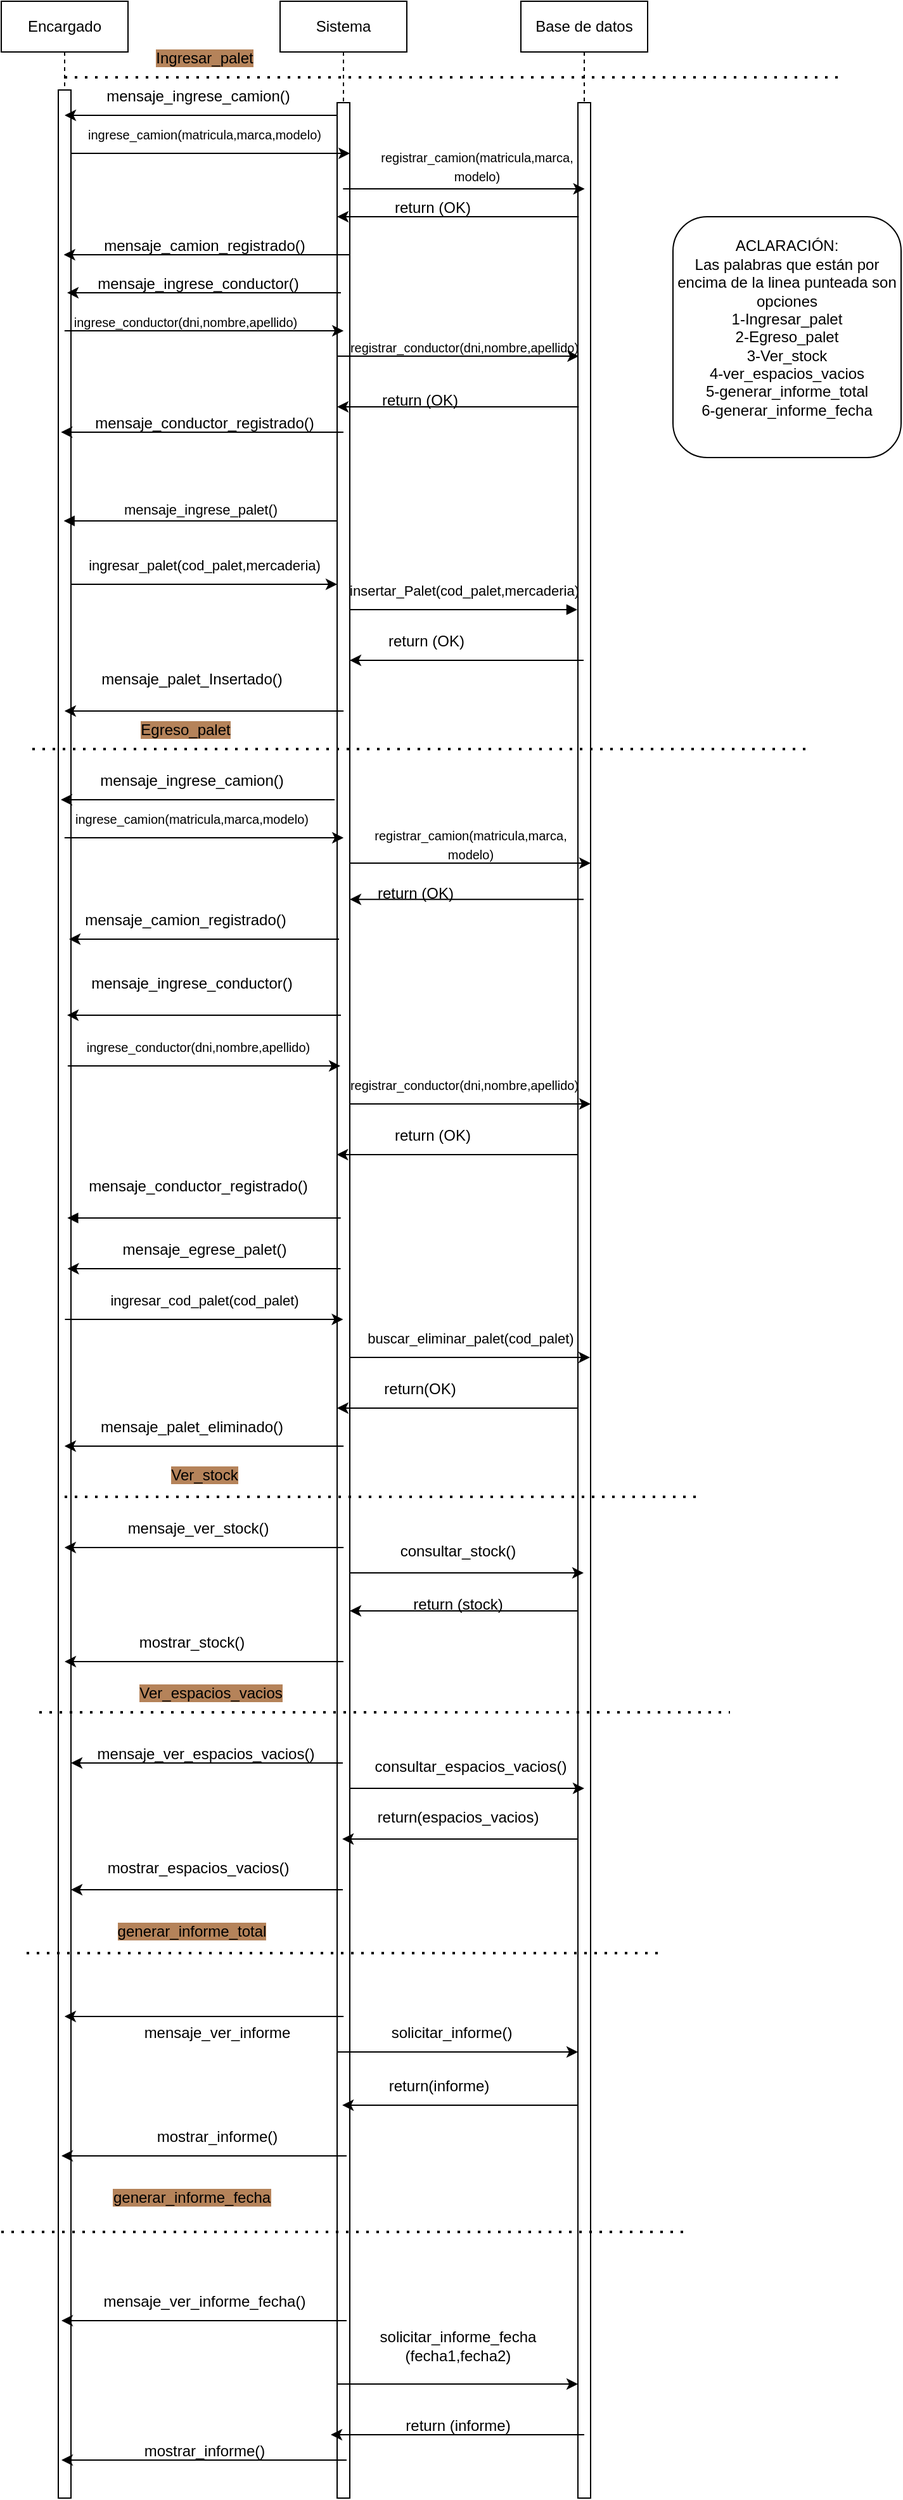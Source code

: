 <mxfile version="21.6.9">
  <diagram name="Page-1" id="2YBvvXClWsGukQMizWep">
    <mxGraphModel dx="1160" dy="581" grid="1" gridSize="10" guides="1" tooltips="1" connect="1" arrows="1" fold="1" page="1" pageScale="1" pageWidth="850" pageHeight="1100" math="0" shadow="0">
      <root>
        <mxCell id="0" />
        <mxCell id="1" parent="0" />
        <mxCell id="aM9ryv3xv72pqoxQDRHE-1" value="Encargado" style="shape=umlLifeline;perimeter=lifelinePerimeter;whiteSpace=wrap;html=1;container=0;dropTarget=0;collapsible=0;recursiveResize=0;outlineConnect=0;portConstraint=eastwest;newEdgeStyle={&quot;edgeStyle&quot;:&quot;elbowEdgeStyle&quot;,&quot;elbow&quot;:&quot;vertical&quot;,&quot;curved&quot;:0,&quot;rounded&quot;:0};" parent="1" vertex="1">
          <mxGeometry x="40" y="40" width="100" height="1970" as="geometry" />
        </mxCell>
        <mxCell id="aM9ryv3xv72pqoxQDRHE-2" value="" style="html=1;points=[];perimeter=orthogonalPerimeter;outlineConnect=0;targetShapes=umlLifeline;portConstraint=eastwest;newEdgeStyle={&quot;edgeStyle&quot;:&quot;elbowEdgeStyle&quot;,&quot;elbow&quot;:&quot;vertical&quot;,&quot;curved&quot;:0,&quot;rounded&quot;:0};" parent="aM9ryv3xv72pqoxQDRHE-1" vertex="1">
          <mxGeometry x="45" y="70" width="10" height="1900" as="geometry" />
        </mxCell>
        <mxCell id="aM9ryv3xv72pqoxQDRHE-5" value="Sistema" style="shape=umlLifeline;perimeter=lifelinePerimeter;whiteSpace=wrap;html=1;container=0;dropTarget=0;collapsible=0;recursiveResize=0;outlineConnect=0;portConstraint=eastwest;newEdgeStyle={&quot;edgeStyle&quot;:&quot;elbowEdgeStyle&quot;,&quot;elbow&quot;:&quot;vertical&quot;,&quot;curved&quot;:0,&quot;rounded&quot;:0};" parent="1" vertex="1">
          <mxGeometry x="260" y="40" width="100" height="1970" as="geometry" />
        </mxCell>
        <mxCell id="aM9ryv3xv72pqoxQDRHE-6" value="" style="html=1;points=[];perimeter=orthogonalPerimeter;outlineConnect=0;targetShapes=umlLifeline;portConstraint=eastwest;newEdgeStyle={&quot;edgeStyle&quot;:&quot;elbowEdgeStyle&quot;,&quot;elbow&quot;:&quot;vertical&quot;,&quot;curved&quot;:0,&quot;rounded&quot;:0};" parent="aM9ryv3xv72pqoxQDRHE-5" vertex="1">
          <mxGeometry x="45" y="80" width="10" height="1890" as="geometry" />
        </mxCell>
        <mxCell id="l2C6KeZUs7mEdCsm131Q-3" value="Base de datos" style="shape=umlLifeline;perimeter=lifelinePerimeter;whiteSpace=wrap;html=1;container=0;dropTarget=0;collapsible=0;recursiveResize=0;outlineConnect=0;portConstraint=eastwest;newEdgeStyle={&quot;edgeStyle&quot;:&quot;elbowEdgeStyle&quot;,&quot;elbow&quot;:&quot;vertical&quot;,&quot;curved&quot;:0,&quot;rounded&quot;:0};" vertex="1" parent="1">
          <mxGeometry x="450" y="40" width="100" height="1970" as="geometry" />
        </mxCell>
        <mxCell id="l2C6KeZUs7mEdCsm131Q-4" value="" style="html=1;points=[];perimeter=orthogonalPerimeter;outlineConnect=0;targetShapes=umlLifeline;portConstraint=eastwest;newEdgeStyle={&quot;edgeStyle&quot;:&quot;elbowEdgeStyle&quot;,&quot;elbow&quot;:&quot;vertical&quot;,&quot;curved&quot;:0,&quot;rounded&quot;:0};" vertex="1" parent="l2C6KeZUs7mEdCsm131Q-3">
          <mxGeometry x="45" y="80" width="10" height="1890" as="geometry" />
        </mxCell>
        <mxCell id="l2C6KeZUs7mEdCsm131Q-5" value="mensaje_ingrese_palet()" style="html=1;verticalAlign=bottom;endArrow=block;edgeStyle=elbowEdgeStyle;elbow=vertical;curved=0;rounded=0;" edge="1" parent="1">
          <mxGeometry relative="1" as="geometry">
            <mxPoint x="305" y="450" as="sourcePoint" />
            <Array as="points">
              <mxPoint x="190" y="450" />
            </Array>
            <mxPoint x="89.324" y="450" as="targetPoint" />
          </mxGeometry>
        </mxCell>
        <mxCell id="l2C6KeZUs7mEdCsm131Q-6" value="" style="html=1;verticalAlign=bottom;endArrow=block;edgeStyle=elbowEdgeStyle;elbow=vertical;curved=0;rounded=0;" edge="1" parent="1">
          <mxGeometry relative="1" as="geometry">
            <mxPoint x="315" y="520" as="sourcePoint" />
            <Array as="points">
              <mxPoint x="315" y="520" />
              <mxPoint x="435" y="470" />
              <mxPoint x="305" y="470" />
            </Array>
            <mxPoint x="494.5" y="520" as="targetPoint" />
          </mxGeometry>
        </mxCell>
        <mxCell id="l2C6KeZUs7mEdCsm131Q-7" value="&lt;font style=&quot;font-size: 11px;&quot;&gt;insertar_Palet(cod_palet,mercaderia)&lt;/font&gt;" style="text;html=1;align=center;verticalAlign=middle;resizable=0;points=[];autosize=1;strokeColor=none;fillColor=none;" vertex="1" parent="1">
          <mxGeometry x="305" y="490" width="200" height="30" as="geometry" />
        </mxCell>
        <mxCell id="l2C6KeZUs7mEdCsm131Q-8" value="" style="endArrow=classic;html=1;rounded=0;" edge="1" parent="1">
          <mxGeometry width="50" height="50" relative="1" as="geometry">
            <mxPoint x="95" y="500" as="sourcePoint" />
            <mxPoint x="305" y="500" as="targetPoint" />
          </mxGeometry>
        </mxCell>
        <mxCell id="l2C6KeZUs7mEdCsm131Q-9" value="&lt;font style=&quot;font-size: 11px;&quot;&gt;ingresar_palet(cod_palet,mercaderia)&lt;/font&gt;" style="text;html=1;align=center;verticalAlign=middle;resizable=0;points=[];autosize=1;strokeColor=none;fillColor=none;" vertex="1" parent="1">
          <mxGeometry x="95" y="470" width="210" height="30" as="geometry" />
        </mxCell>
        <mxCell id="l2C6KeZUs7mEdCsm131Q-14" value="" style="endArrow=classic;html=1;rounded=0;" edge="1" parent="1">
          <mxGeometry width="50" height="50" relative="1" as="geometry">
            <mxPoint x="310.09" y="600" as="sourcePoint" />
            <mxPoint x="89.914" y="600" as="targetPoint" />
            <Array as="points">
              <mxPoint x="190.59" y="600" />
            </Array>
          </mxGeometry>
        </mxCell>
        <mxCell id="l2C6KeZUs7mEdCsm131Q-16" value="mensaje_palet_Insertado()" style="text;html=1;align=center;verticalAlign=middle;resizable=0;points=[];autosize=1;strokeColor=none;fillColor=none;" vertex="1" parent="1">
          <mxGeometry x="105" y="560" width="170" height="30" as="geometry" />
        </mxCell>
        <mxCell id="l2C6KeZUs7mEdCsm131Q-17" value="" style="endArrow=classic;html=1;rounded=0;" edge="1" parent="1">
          <mxGeometry width="50" height="50" relative="1" as="geometry">
            <mxPoint x="499.5" y="560" as="sourcePoint" />
            <mxPoint x="315" y="560" as="targetPoint" />
            <Array as="points">
              <mxPoint x="380" y="560" />
              <mxPoint x="360" y="560" />
            </Array>
          </mxGeometry>
        </mxCell>
        <mxCell id="l2C6KeZUs7mEdCsm131Q-19" value="return (OK)" style="text;html=1;align=center;verticalAlign=middle;resizable=0;points=[];autosize=1;strokeColor=none;fillColor=none;" vertex="1" parent="1">
          <mxGeometry x="335" y="530" width="80" height="30" as="geometry" />
        </mxCell>
        <mxCell id="l2C6KeZUs7mEdCsm131Q-20" value="" style="endArrow=classic;html=1;rounded=0;" edge="1" parent="1">
          <mxGeometry width="50" height="50" relative="1" as="geometry">
            <mxPoint x="307.75" y="1040" as="sourcePoint" />
            <mxPoint x="92.251" y="1040" as="targetPoint" />
            <Array as="points">
              <mxPoint x="183.18" y="1040" />
            </Array>
          </mxGeometry>
        </mxCell>
        <mxCell id="l2C6KeZUs7mEdCsm131Q-21" value="mensaje_egrese_palet()" style="text;html=1;align=center;verticalAlign=middle;resizable=0;points=[];autosize=1;strokeColor=none;fillColor=none;" vertex="1" parent="1">
          <mxGeometry x="125" y="1010" width="150" height="30" as="geometry" />
        </mxCell>
        <mxCell id="l2C6KeZUs7mEdCsm131Q-22" value="" style="endArrow=classic;html=1;rounded=0;" edge="1" parent="1">
          <mxGeometry width="50" height="50" relative="1" as="geometry">
            <mxPoint x="90.25" y="1080" as="sourcePoint" />
            <mxPoint x="309.75" y="1080" as="targetPoint" />
          </mxGeometry>
        </mxCell>
        <mxCell id="l2C6KeZUs7mEdCsm131Q-23" value="&lt;font style=&quot;font-size: 11px;&quot;&gt;ingresar_cod_palet(cod_palet)&lt;/font&gt;" style="text;html=1;align=center;verticalAlign=middle;resizable=0;points=[];autosize=1;strokeColor=none;fillColor=none;" vertex="1" parent="1">
          <mxGeometry x="115" y="1050" width="170" height="30" as="geometry" />
        </mxCell>
        <mxCell id="l2C6KeZUs7mEdCsm131Q-26" value="" style="endArrow=classic;html=1;rounded=0;" edge="1" parent="1">
          <mxGeometry width="50" height="50" relative="1" as="geometry">
            <mxPoint x="315" y="1110" as="sourcePoint" />
            <mxPoint x="504.5" y="1110" as="targetPoint" />
          </mxGeometry>
        </mxCell>
        <mxCell id="l2C6KeZUs7mEdCsm131Q-28" value="&lt;font style=&quot;font-size: 11px;&quot;&gt;buscar_eliminar_palet(cod_palet)&lt;/font&gt;" style="text;html=1;align=center;verticalAlign=middle;resizable=0;points=[];autosize=1;strokeColor=none;fillColor=none;" vertex="1" parent="1">
          <mxGeometry x="315" y="1080" width="190" height="30" as="geometry" />
        </mxCell>
        <mxCell id="l2C6KeZUs7mEdCsm131Q-29" value="" style="endArrow=classic;html=1;rounded=0;" edge="1" parent="1">
          <mxGeometry width="50" height="50" relative="1" as="geometry">
            <mxPoint x="495.09" y="1150" as="sourcePoint" />
            <mxPoint x="304.914" y="1150" as="targetPoint" />
            <Array as="points">
              <mxPoint x="335.59" y="1150" />
            </Array>
          </mxGeometry>
        </mxCell>
        <mxCell id="l2C6KeZUs7mEdCsm131Q-30" value="return(OK)" style="text;html=1;align=center;verticalAlign=middle;resizable=0;points=[];autosize=1;strokeColor=none;fillColor=none;" vertex="1" parent="1">
          <mxGeometry x="330" y="1120" width="80" height="30" as="geometry" />
        </mxCell>
        <mxCell id="l2C6KeZUs7mEdCsm131Q-31" value="" style="endArrow=classic;html=1;rounded=0;" edge="1" parent="1">
          <mxGeometry width="50" height="50" relative="1" as="geometry">
            <mxPoint x="310.09" y="1180" as="sourcePoint" />
            <mxPoint x="89.914" y="1180" as="targetPoint" />
          </mxGeometry>
        </mxCell>
        <mxCell id="l2C6KeZUs7mEdCsm131Q-32" value="mensaje_palet_eliminado()" style="text;html=1;align=center;verticalAlign=middle;resizable=0;points=[];autosize=1;strokeColor=none;fillColor=none;" vertex="1" parent="1">
          <mxGeometry x="105" y="1150" width="170" height="30" as="geometry" />
        </mxCell>
        <mxCell id="l2C6KeZUs7mEdCsm131Q-35" value="" style="endArrow=classic;html=1;rounded=0;" edge="1" parent="1">
          <mxGeometry width="50" height="50" relative="1" as="geometry">
            <mxPoint x="94.914" y="160" as="sourcePoint" />
            <mxPoint x="315.09" y="160" as="targetPoint" />
          </mxGeometry>
        </mxCell>
        <mxCell id="l2C6KeZUs7mEdCsm131Q-36" value="&lt;font style=&quot;font-size: 10px;&quot;&gt;ingrese_camion(matricula,marca,modelo)&lt;/font&gt;" style="text;html=1;align=center;verticalAlign=middle;resizable=0;points=[];autosize=1;strokeColor=none;fillColor=none;" vertex="1" parent="1">
          <mxGeometry x="95" y="130" width="210" height="30" as="geometry" />
        </mxCell>
        <mxCell id="l2C6KeZUs7mEdCsm131Q-38" value="" style="endArrow=classic;html=1;rounded=0;" edge="1" parent="1" target="aM9ryv3xv72pqoxQDRHE-1">
          <mxGeometry width="50" height="50" relative="1" as="geometry">
            <mxPoint x="305" y="130" as="sourcePoint" />
            <mxPoint x="225.5" y="130" as="targetPoint" />
          </mxGeometry>
        </mxCell>
        <mxCell id="l2C6KeZUs7mEdCsm131Q-39" value="mensaje_ingrese_camion()" style="text;html=1;align=center;verticalAlign=middle;resizable=0;points=[];autosize=1;strokeColor=none;fillColor=none;" vertex="1" parent="1">
          <mxGeometry x="110" y="100" width="170" height="30" as="geometry" />
        </mxCell>
        <mxCell id="l2C6KeZUs7mEdCsm131Q-43" value="" style="endArrow=classic;html=1;rounded=0;" edge="1" parent="1">
          <mxGeometry width="50" height="50" relative="1" as="geometry">
            <mxPoint x="309.664" y="188" as="sourcePoint" />
            <mxPoint x="500.34" y="188" as="targetPoint" />
          </mxGeometry>
        </mxCell>
        <mxCell id="l2C6KeZUs7mEdCsm131Q-44" value="&lt;div&gt;&lt;font style=&quot;font-size: 10px;&quot;&gt;registrar_camion(matricula,marca,&lt;/font&gt;&lt;/div&gt;&lt;div&gt;&lt;font style=&quot;font-size: 10px;&quot;&gt;modelo)&lt;/font&gt;&lt;/div&gt;" style="text;html=1;align=center;verticalAlign=middle;resizable=0;points=[];autosize=1;strokeColor=none;fillColor=none;" vertex="1" parent="1">
          <mxGeometry x="330" y="150" width="170" height="40" as="geometry" />
        </mxCell>
        <mxCell id="l2C6KeZUs7mEdCsm131Q-45" value="" style="endArrow=classic;html=1;rounded=0;" edge="1" parent="1">
          <mxGeometry width="50" height="50" relative="1" as="geometry">
            <mxPoint x="495.68" y="210" as="sourcePoint" />
            <mxPoint x="305.004" y="210" as="targetPoint" />
            <Array as="points">
              <mxPoint x="395.68" y="210" />
            </Array>
          </mxGeometry>
        </mxCell>
        <mxCell id="l2C6KeZUs7mEdCsm131Q-46" value="return (OK)" style="text;html=1;align=center;verticalAlign=middle;resizable=0;points=[];autosize=1;strokeColor=none;fillColor=none;" vertex="1" parent="1">
          <mxGeometry x="340" y="188" width="80" height="30" as="geometry" />
        </mxCell>
        <mxCell id="l2C6KeZUs7mEdCsm131Q-47" value="" style="endArrow=classic;html=1;rounded=0;" edge="1" parent="1">
          <mxGeometry width="50" height="50" relative="1" as="geometry">
            <mxPoint x="315" y="240" as="sourcePoint" />
            <mxPoint x="89.324" y="240" as="targetPoint" />
            <Array as="points">
              <mxPoint x="180" y="240" />
            </Array>
          </mxGeometry>
        </mxCell>
        <mxCell id="l2C6KeZUs7mEdCsm131Q-48" value="mensaje_camion_registrado()" style="text;html=1;align=center;verticalAlign=middle;resizable=0;points=[];autosize=1;strokeColor=none;fillColor=none;" vertex="1" parent="1">
          <mxGeometry x="110" y="218" width="180" height="30" as="geometry" />
        </mxCell>
        <mxCell id="l2C6KeZUs7mEdCsm131Q-51" value="" style="endArrow=classic;html=1;rounded=0;" edge="1" parent="1">
          <mxGeometry width="50" height="50" relative="1" as="geometry">
            <mxPoint x="308" y="270" as="sourcePoint" />
            <mxPoint x="92" y="270" as="targetPoint" />
          </mxGeometry>
        </mxCell>
        <mxCell id="l2C6KeZUs7mEdCsm131Q-52" value="mensaje_ingrese_conductor()" style="text;html=1;align=center;verticalAlign=middle;resizable=0;points=[];autosize=1;strokeColor=none;fillColor=none;" vertex="1" parent="1">
          <mxGeometry x="105" y="248" width="180" height="30" as="geometry" />
        </mxCell>
        <mxCell id="l2C6KeZUs7mEdCsm131Q-54" value="" style="endArrow=classic;html=1;rounded=0;" edge="1" parent="1">
          <mxGeometry width="50" height="50" relative="1" as="geometry">
            <mxPoint x="89.914" y="300" as="sourcePoint" />
            <mxPoint x="310.09" y="300" as="targetPoint" />
          </mxGeometry>
        </mxCell>
        <mxCell id="l2C6KeZUs7mEdCsm131Q-58" value="&lt;font style=&quot;font-size: 10px;&quot;&gt;ingrese_conductor(dni,nombre,apellido)&lt;/font&gt;" style="text;html=1;align=center;verticalAlign=middle;resizable=0;points=[];autosize=1;strokeColor=none;fillColor=none;" vertex="1" parent="1">
          <mxGeometry x="85" y="278" width="200" height="30" as="geometry" />
        </mxCell>
        <mxCell id="l2C6KeZUs7mEdCsm131Q-60" value="" style="endArrow=classic;html=1;rounded=0;" edge="1" parent="1">
          <mxGeometry width="50" height="50" relative="1" as="geometry">
            <mxPoint x="305.004" y="320" as="sourcePoint" />
            <mxPoint x="495.68" y="320" as="targetPoint" />
          </mxGeometry>
        </mxCell>
        <mxCell id="l2C6KeZUs7mEdCsm131Q-61" value="&lt;font style=&quot;font-size: 10px;&quot;&gt;registrar_conductor(dni,nombre,apellido)&lt;/font&gt;" style="text;html=1;align=center;verticalAlign=middle;resizable=0;points=[];autosize=1;strokeColor=none;fillColor=none;" vertex="1" parent="1">
          <mxGeometry x="305" y="298" width="200" height="30" as="geometry" />
        </mxCell>
        <mxCell id="l2C6KeZUs7mEdCsm131Q-62" value="" style="endArrow=classic;html=1;rounded=0;" edge="1" parent="1">
          <mxGeometry width="50" height="50" relative="1" as="geometry">
            <mxPoint x="495.68" y="360" as="sourcePoint" />
            <mxPoint x="305.004" y="360" as="targetPoint" />
            <Array as="points">
              <mxPoint x="395.68" y="360" />
            </Array>
          </mxGeometry>
        </mxCell>
        <mxCell id="l2C6KeZUs7mEdCsm131Q-63" value="return (OK)" style="text;html=1;align=center;verticalAlign=middle;resizable=0;points=[];autosize=1;strokeColor=none;fillColor=none;" vertex="1" parent="1">
          <mxGeometry x="330" y="340" width="80" height="30" as="geometry" />
        </mxCell>
        <mxCell id="l2C6KeZUs7mEdCsm131Q-64" value="" style="endArrow=classic;html=1;rounded=0;" edge="1" parent="1">
          <mxGeometry width="50" height="50" relative="1" as="geometry">
            <mxPoint x="310" y="380" as="sourcePoint" />
            <mxPoint x="87.164" y="380" as="targetPoint" />
            <Array as="points">
              <mxPoint x="177.84" y="380" />
            </Array>
          </mxGeometry>
        </mxCell>
        <mxCell id="l2C6KeZUs7mEdCsm131Q-65" value="mensaje_conductor_registrado()" style="text;html=1;align=center;verticalAlign=middle;resizable=0;points=[];autosize=1;strokeColor=none;fillColor=none;" vertex="1" parent="1">
          <mxGeometry x="100" y="358" width="200" height="30" as="geometry" />
        </mxCell>
        <mxCell id="l2C6KeZUs7mEdCsm131Q-66" value="mensaje_ingrese_camion()" style="text;html=1;align=center;verticalAlign=middle;resizable=0;points=[];autosize=1;strokeColor=none;fillColor=none;" vertex="1" parent="1">
          <mxGeometry x="105" y="640" width="170" height="30" as="geometry" />
        </mxCell>
        <mxCell id="l2C6KeZUs7mEdCsm131Q-68" value="" style="endArrow=classic;html=1;rounded=0;" edge="1" parent="1">
          <mxGeometry width="50" height="50" relative="1" as="geometry">
            <mxPoint x="303" y="670" as="sourcePoint" />
            <mxPoint x="87" y="670" as="targetPoint" />
          </mxGeometry>
        </mxCell>
        <mxCell id="l2C6KeZUs7mEdCsm131Q-69" value="" style="endArrow=classic;html=1;rounded=0;" edge="1" parent="1">
          <mxGeometry width="50" height="50" relative="1" as="geometry">
            <mxPoint x="89.914" y="700" as="sourcePoint" />
            <mxPoint x="310.09" y="700" as="targetPoint" />
          </mxGeometry>
        </mxCell>
        <mxCell id="l2C6KeZUs7mEdCsm131Q-70" value="&lt;font style=&quot;font-size: 10px;&quot;&gt;ingrese_camion(matricula,marca,modelo)&lt;/font&gt;" style="text;html=1;align=center;verticalAlign=middle;resizable=0;points=[];autosize=1;strokeColor=none;fillColor=none;" vertex="1" parent="1">
          <mxGeometry x="85" y="670" width="210" height="30" as="geometry" />
        </mxCell>
        <mxCell id="l2C6KeZUs7mEdCsm131Q-73" value="" style="endArrow=classic;html=1;rounded=0;" edge="1" parent="1">
          <mxGeometry width="50" height="50" relative="1" as="geometry">
            <mxPoint x="315.004" y="720" as="sourcePoint" />
            <mxPoint x="505" y="720" as="targetPoint" />
            <Array as="points">
              <mxPoint x="480" y="720" />
            </Array>
          </mxGeometry>
        </mxCell>
        <mxCell id="l2C6KeZUs7mEdCsm131Q-74" value="&lt;div&gt;&lt;font style=&quot;font-size: 10px;&quot;&gt;registrar_camion(matricula,marca,&lt;/font&gt;&lt;/div&gt;&lt;div&gt;&lt;font style=&quot;font-size: 10px;&quot;&gt;modelo)&lt;/font&gt;&lt;/div&gt;" style="text;html=1;align=center;verticalAlign=middle;resizable=0;points=[];autosize=1;strokeColor=none;fillColor=none;" vertex="1" parent="1">
          <mxGeometry x="325" y="685" width="170" height="40" as="geometry" />
        </mxCell>
        <mxCell id="l2C6KeZUs7mEdCsm131Q-75" value="" style="endArrow=classic;html=1;rounded=0;" edge="1" parent="1">
          <mxGeometry width="50" height="50" relative="1" as="geometry">
            <mxPoint x="499.5" y="748.57" as="sourcePoint" />
            <mxPoint x="315" y="748.57" as="targetPoint" />
            <Array as="points">
              <mxPoint x="380" y="748.57" />
              <mxPoint x="360" y="748.57" />
            </Array>
          </mxGeometry>
        </mxCell>
        <mxCell id="l2C6KeZUs7mEdCsm131Q-76" value="return (OK)" style="text;whiteSpace=wrap;html=1;" vertex="1" parent="1">
          <mxGeometry x="335" y="730" width="90" height="40" as="geometry" />
        </mxCell>
        <mxCell id="l2C6KeZUs7mEdCsm131Q-78" value="mensaje_camion_registrado()" style="text;html=1;align=center;verticalAlign=middle;resizable=0;points=[];autosize=1;strokeColor=none;fillColor=none;" vertex="1" parent="1">
          <mxGeometry x="95" y="750" width="180" height="30" as="geometry" />
        </mxCell>
        <mxCell id="l2C6KeZUs7mEdCsm131Q-79" value="" style="endArrow=classic;html=1;rounded=0;" edge="1" parent="1">
          <mxGeometry width="50" height="50" relative="1" as="geometry">
            <mxPoint x="306.5" y="780" as="sourcePoint" />
            <mxPoint x="93.5" y="780" as="targetPoint" />
          </mxGeometry>
        </mxCell>
        <mxCell id="l2C6KeZUs7mEdCsm131Q-80" value="mensaje_ingrese_conductor()" style="text;html=1;align=center;verticalAlign=middle;resizable=0;points=[];autosize=1;strokeColor=none;fillColor=none;" vertex="1" parent="1">
          <mxGeometry x="100" y="800" width="180" height="30" as="geometry" />
        </mxCell>
        <mxCell id="l2C6KeZUs7mEdCsm131Q-81" value="" style="endArrow=classic;html=1;rounded=0;" edge="1" parent="1">
          <mxGeometry width="50" height="50" relative="1" as="geometry">
            <mxPoint x="308" y="840" as="sourcePoint" />
            <mxPoint x="92" y="840" as="targetPoint" />
          </mxGeometry>
        </mxCell>
        <mxCell id="l2C6KeZUs7mEdCsm131Q-83" value="" style="endArrow=classic;html=1;rounded=0;" edge="1" parent="1">
          <mxGeometry width="50" height="50" relative="1" as="geometry">
            <mxPoint x="92.45" y="880" as="sourcePoint" />
            <mxPoint x="307.54" y="880" as="targetPoint" />
          </mxGeometry>
        </mxCell>
        <mxCell id="l2C6KeZUs7mEdCsm131Q-84" value="&lt;font style=&quot;font-size: 10px;&quot;&gt;ingrese_conductor(dni,nombre,apellido)&lt;/font&gt;" style="text;html=1;align=center;verticalAlign=middle;resizable=0;points=[];autosize=1;strokeColor=none;fillColor=none;" vertex="1" parent="1">
          <mxGeometry x="95" y="850" width="200" height="30" as="geometry" />
        </mxCell>
        <mxCell id="l2C6KeZUs7mEdCsm131Q-86" value="" style="endArrow=classic;html=1;rounded=0;" edge="1" parent="1">
          <mxGeometry width="50" height="50" relative="1" as="geometry">
            <mxPoint x="315.004" y="910" as="sourcePoint" />
            <mxPoint x="505" y="910" as="targetPoint" />
            <Array as="points">
              <mxPoint x="415" y="910" />
            </Array>
          </mxGeometry>
        </mxCell>
        <mxCell id="l2C6KeZUs7mEdCsm131Q-87" value="&lt;font style=&quot;font-size: 10px;&quot;&gt;registrar_conductor(dni,nombre,apellido)&lt;/font&gt;" style="text;html=1;align=center;verticalAlign=middle;resizable=0;points=[];autosize=1;strokeColor=none;fillColor=none;" vertex="1" parent="1">
          <mxGeometry x="305" y="880" width="200" height="30" as="geometry" />
        </mxCell>
        <mxCell id="l2C6KeZUs7mEdCsm131Q-88" value="" style="endArrow=classic;html=1;rounded=0;" edge="1" parent="1">
          <mxGeometry width="50" height="50" relative="1" as="geometry">
            <mxPoint x="495.34" y="950" as="sourcePoint" />
            <mxPoint x="304.664" y="950" as="targetPoint" />
            <Array as="points">
              <mxPoint x="395.34" y="950" />
            </Array>
          </mxGeometry>
        </mxCell>
        <mxCell id="l2C6KeZUs7mEdCsm131Q-90" value="return (OK)" style="text;html=1;align=center;verticalAlign=middle;resizable=0;points=[];autosize=1;strokeColor=none;fillColor=none;" vertex="1" parent="1">
          <mxGeometry x="340" y="920" width="80" height="30" as="geometry" />
        </mxCell>
        <mxCell id="l2C6KeZUs7mEdCsm131Q-91" value="mensaje_conductor_registrado()" style="text;html=1;align=center;verticalAlign=middle;resizable=0;points=[];autosize=1;strokeColor=none;fillColor=none;" vertex="1" parent="1">
          <mxGeometry x="95" y="960" width="200" height="30" as="geometry" />
        </mxCell>
        <mxCell id="l2C6KeZUs7mEdCsm131Q-92" value="" style="html=1;verticalAlign=bottom;endArrow=block;edgeStyle=elbowEdgeStyle;elbow=vertical;curved=0;rounded=0;" edge="1" parent="1">
          <mxGeometry relative="1" as="geometry">
            <mxPoint x="307.84" y="1000" as="sourcePoint" />
            <Array as="points">
              <mxPoint x="192.84" y="1000" />
            </Array>
            <mxPoint x="92.164" y="1000" as="targetPoint" />
          </mxGeometry>
        </mxCell>
        <mxCell id="l2C6KeZUs7mEdCsm131Q-94" value="" style="endArrow=none;dashed=1;html=1;dashPattern=1 3;strokeWidth=2;rounded=0;" edge="1" parent="1" source="aM9ryv3xv72pqoxQDRHE-1">
          <mxGeometry width="50" height="50" relative="1" as="geometry">
            <mxPoint x="190" y="100" as="sourcePoint" />
            <mxPoint x="700" y="100" as="targetPoint" />
          </mxGeometry>
        </mxCell>
        <mxCell id="l2C6KeZUs7mEdCsm131Q-95" value="&lt;span style=&quot;background-color: rgb(181, 131, 90);&quot;&gt;Ingresar_palet&lt;/span&gt;" style="text;html=1;align=center;verticalAlign=middle;resizable=0;points=[];autosize=1;strokeColor=none;fillColor=none;" vertex="1" parent="1">
          <mxGeometry x="150" y="70" width="100" height="30" as="geometry" />
        </mxCell>
        <mxCell id="l2C6KeZUs7mEdCsm131Q-116" value="&lt;span style=&quot;background-color: rgb(181, 131, 90);&quot;&gt;Egreso_palet&lt;/span&gt;" style="text;html=1;align=center;verticalAlign=middle;resizable=0;points=[];autosize=1;strokeColor=none;fillColor=none;" vertex="1" parent="1">
          <mxGeometry x="140" y="600" width="90" height="30" as="geometry" />
        </mxCell>
        <mxCell id="l2C6KeZUs7mEdCsm131Q-117" value="" style="endArrow=none;dashed=1;html=1;dashPattern=1 3;strokeWidth=2;rounded=0;" edge="1" parent="1">
          <mxGeometry width="50" height="50" relative="1" as="geometry">
            <mxPoint x="64.5" y="630" as="sourcePoint" />
            <mxPoint x="675.5" y="630" as="targetPoint" />
          </mxGeometry>
        </mxCell>
        <mxCell id="l2C6KeZUs7mEdCsm131Q-118" value="" style="endArrow=none;dashed=1;html=1;dashPattern=1 3;strokeWidth=2;rounded=0;" edge="1" parent="1" source="aM9ryv3xv72pqoxQDRHE-1">
          <mxGeometry width="50" height="50" relative="1" as="geometry">
            <mxPoint x="180" y="1270" as="sourcePoint" />
            <mxPoint x="590" y="1220" as="targetPoint" />
          </mxGeometry>
        </mxCell>
        <mxCell id="l2C6KeZUs7mEdCsm131Q-119" value="&lt;span style=&quot;background-color: rgb(181, 131, 90);&quot;&gt;Ver_stock&lt;/span&gt;" style="text;html=1;align=center;verticalAlign=middle;resizable=0;points=[];autosize=1;strokeColor=none;fillColor=none;" vertex="1" parent="1">
          <mxGeometry x="160" y="1188" width="80" height="30" as="geometry" />
        </mxCell>
        <mxCell id="l2C6KeZUs7mEdCsm131Q-120" value="" style="endArrow=classic;html=1;rounded=0;" edge="1" parent="1">
          <mxGeometry width="50" height="50" relative="1" as="geometry">
            <mxPoint x="310.09" y="1260" as="sourcePoint" />
            <mxPoint x="89.914" y="1260" as="targetPoint" />
            <Array as="points">
              <mxPoint x="210.59" y="1260" />
            </Array>
          </mxGeometry>
        </mxCell>
        <mxCell id="l2C6KeZUs7mEdCsm131Q-121" value="mensaje_ver_stock()" style="text;html=1;align=center;verticalAlign=middle;resizable=0;points=[];autosize=1;strokeColor=none;fillColor=none;" vertex="1" parent="1">
          <mxGeometry x="130" y="1230" width="130" height="30" as="geometry" />
        </mxCell>
        <mxCell id="l2C6KeZUs7mEdCsm131Q-124" value="" style="endArrow=classic;html=1;rounded=0;" edge="1" parent="1" target="l2C6KeZUs7mEdCsm131Q-3">
          <mxGeometry width="50" height="50" relative="1" as="geometry">
            <mxPoint x="315" y="1280" as="sourcePoint" />
            <mxPoint x="365" y="1230" as="targetPoint" />
          </mxGeometry>
        </mxCell>
        <mxCell id="l2C6KeZUs7mEdCsm131Q-125" value="consultar_stock()" style="text;html=1;align=center;verticalAlign=middle;resizable=0;points=[];autosize=1;strokeColor=none;fillColor=none;" vertex="1" parent="1">
          <mxGeometry x="345" y="1248" width="110" height="30" as="geometry" />
        </mxCell>
        <mxCell id="l2C6KeZUs7mEdCsm131Q-126" value="" style="endArrow=classic;html=1;rounded=0;" edge="1" parent="1" source="l2C6KeZUs7mEdCsm131Q-4">
          <mxGeometry width="50" height="50" relative="1" as="geometry">
            <mxPoint x="485" y="1310" as="sourcePoint" />
            <mxPoint x="315" y="1310" as="targetPoint" />
          </mxGeometry>
        </mxCell>
        <mxCell id="l2C6KeZUs7mEdCsm131Q-127" value="return (stock)" style="text;html=1;align=center;verticalAlign=middle;resizable=0;points=[];autosize=1;strokeColor=none;fillColor=none;" vertex="1" parent="1">
          <mxGeometry x="355" y="1290" width="90" height="30" as="geometry" />
        </mxCell>
        <mxCell id="l2C6KeZUs7mEdCsm131Q-128" value="" style="endArrow=classic;html=1;rounded=0;" edge="1" parent="1" target="aM9ryv3xv72pqoxQDRHE-1">
          <mxGeometry width="50" height="50" relative="1" as="geometry">
            <mxPoint x="310" y="1350" as="sourcePoint" />
            <mxPoint x="170.5" y="1350" as="targetPoint" />
          </mxGeometry>
        </mxCell>
        <mxCell id="l2C6KeZUs7mEdCsm131Q-129" value="mostrar_stock()" style="text;html=1;align=center;verticalAlign=middle;resizable=0;points=[];autosize=1;strokeColor=none;fillColor=none;" vertex="1" parent="1">
          <mxGeometry x="135" y="1320" width="110" height="30" as="geometry" />
        </mxCell>
        <mxCell id="l2C6KeZUs7mEdCsm131Q-130" value="" style="endArrow=none;dashed=1;html=1;dashPattern=1 3;strokeWidth=2;rounded=0;" edge="1" parent="1">
          <mxGeometry width="50" height="50" relative="1" as="geometry">
            <mxPoint x="70" y="1390" as="sourcePoint" />
            <mxPoint x="615" y="1390" as="targetPoint" />
          </mxGeometry>
        </mxCell>
        <mxCell id="l2C6KeZUs7mEdCsm131Q-132" value="" style="endArrow=classic;html=1;rounded=0;" edge="1" parent="1" source="aM9ryv3xv72pqoxQDRHE-5">
          <mxGeometry width="50" height="50" relative="1" as="geometry">
            <mxPoint x="255.93" y="1430" as="sourcePoint" />
            <mxPoint x="95.001" y="1430" as="targetPoint" />
          </mxGeometry>
        </mxCell>
        <mxCell id="l2C6KeZUs7mEdCsm131Q-133" value="mensaje_ver_espacios_vacios()" style="text;html=1;align=center;verticalAlign=middle;resizable=0;points=[];autosize=1;strokeColor=none;fillColor=none;" vertex="1" parent="1">
          <mxGeometry x="106" y="1408" width="190" height="30" as="geometry" />
        </mxCell>
        <mxCell id="l2C6KeZUs7mEdCsm131Q-134" value="" style="endArrow=classic;html=1;rounded=0;" edge="1" parent="1">
          <mxGeometry width="50" height="50" relative="1" as="geometry">
            <mxPoint x="315" y="1450" as="sourcePoint" />
            <mxPoint x="500" y="1450" as="targetPoint" />
          </mxGeometry>
        </mxCell>
        <mxCell id="l2C6KeZUs7mEdCsm131Q-136" value="consultar_espacios_vacios()" style="text;html=1;align=center;verticalAlign=middle;resizable=0;points=[];autosize=1;strokeColor=none;fillColor=none;" vertex="1" parent="1">
          <mxGeometry x="325" y="1418" width="170" height="30" as="geometry" />
        </mxCell>
        <mxCell id="l2C6KeZUs7mEdCsm131Q-137" value="" style="endArrow=classic;html=1;rounded=0;" edge="1" parent="1">
          <mxGeometry width="50" height="50" relative="1" as="geometry">
            <mxPoint x="495" y="1490" as="sourcePoint" />
            <mxPoint x="309.071" y="1490" as="targetPoint" />
          </mxGeometry>
        </mxCell>
        <mxCell id="l2C6KeZUs7mEdCsm131Q-138" value="return(espacios_vacios)" style="text;html=1;align=center;verticalAlign=middle;resizable=0;points=[];autosize=1;strokeColor=none;fillColor=none;" vertex="1" parent="1">
          <mxGeometry x="325" y="1458" width="150" height="30" as="geometry" />
        </mxCell>
        <mxCell id="l2C6KeZUs7mEdCsm131Q-139" value="" style="endArrow=classic;html=1;rounded=0;" edge="1" parent="1" source="aM9ryv3xv72pqoxQDRHE-5">
          <mxGeometry width="50" height="50" relative="1" as="geometry">
            <mxPoint x="185.93" y="1530" as="sourcePoint" />
            <mxPoint x="95.001" y="1530" as="targetPoint" />
          </mxGeometry>
        </mxCell>
        <mxCell id="l2C6KeZUs7mEdCsm131Q-140" value="mostrar_espacios_vacios()" style="text;html=1;align=center;verticalAlign=middle;resizable=0;points=[];autosize=1;strokeColor=none;fillColor=none;" vertex="1" parent="1">
          <mxGeometry x="110" y="1498" width="170" height="30" as="geometry" />
        </mxCell>
        <mxCell id="l2C6KeZUs7mEdCsm131Q-141" value="" style="endArrow=none;dashed=1;html=1;dashPattern=1 3;strokeWidth=2;rounded=0;" edge="1" parent="1">
          <mxGeometry width="50" height="50" relative="1" as="geometry">
            <mxPoint x="60" y="1580" as="sourcePoint" />
            <mxPoint x="560" y="1580" as="targetPoint" />
          </mxGeometry>
        </mxCell>
        <mxCell id="l2C6KeZUs7mEdCsm131Q-143" value="" style="endArrow=classic;html=1;rounded=0;" edge="1" parent="1">
          <mxGeometry width="50" height="50" relative="1" as="geometry">
            <mxPoint x="310.09" y="1630" as="sourcePoint" />
            <mxPoint x="89.914" y="1630" as="targetPoint" />
            <Array as="points">
              <mxPoint x="210.59" y="1630" />
            </Array>
          </mxGeometry>
        </mxCell>
        <mxCell id="l2C6KeZUs7mEdCsm131Q-144" value="mensaje_ver_informe" style="text;html=1;align=center;verticalAlign=middle;resizable=0;points=[];autosize=1;strokeColor=none;fillColor=none;" vertex="1" parent="1">
          <mxGeometry x="140" y="1628" width="140" height="30" as="geometry" />
        </mxCell>
        <mxCell id="l2C6KeZUs7mEdCsm131Q-145" value="" style="endArrow=classic;html=1;rounded=0;" edge="1" parent="1">
          <mxGeometry width="50" height="50" relative="1" as="geometry">
            <mxPoint x="305.5" y="1658" as="sourcePoint" />
            <mxPoint x="495" y="1658" as="targetPoint" />
          </mxGeometry>
        </mxCell>
        <mxCell id="l2C6KeZUs7mEdCsm131Q-146" value="solicitar_informe()" style="text;html=1;align=center;verticalAlign=middle;resizable=0;points=[];autosize=1;strokeColor=none;fillColor=none;" vertex="1" parent="1">
          <mxGeometry x="335" y="1628" width="120" height="30" as="geometry" />
        </mxCell>
        <mxCell id="l2C6KeZUs7mEdCsm131Q-147" value="" style="endArrow=classic;html=1;rounded=0;" edge="1" parent="1">
          <mxGeometry width="50" height="50" relative="1" as="geometry">
            <mxPoint x="495" y="1700" as="sourcePoint" />
            <mxPoint x="309.071" y="1700" as="targetPoint" />
          </mxGeometry>
        </mxCell>
        <mxCell id="l2C6KeZUs7mEdCsm131Q-148" value="return(informe)" style="text;html=1;align=center;verticalAlign=middle;resizable=0;points=[];autosize=1;strokeColor=none;fillColor=none;" vertex="1" parent="1">
          <mxGeometry x="335" y="1670" width="100" height="30" as="geometry" />
        </mxCell>
        <mxCell id="l2C6KeZUs7mEdCsm131Q-149" value="" style="endArrow=classic;html=1;rounded=0;" edge="1" parent="1">
          <mxGeometry width="50" height="50" relative="1" as="geometry">
            <mxPoint x="312.5" y="1740" as="sourcePoint" />
            <mxPoint x="87.501" y="1740" as="targetPoint" />
          </mxGeometry>
        </mxCell>
        <mxCell id="l2C6KeZUs7mEdCsm131Q-150" value="mostrar_informe()" style="text;html=1;align=center;verticalAlign=middle;resizable=0;points=[];autosize=1;strokeColor=none;fillColor=none;" vertex="1" parent="1">
          <mxGeometry x="150" y="1710" width="120" height="30" as="geometry" />
        </mxCell>
        <mxCell id="l2C6KeZUs7mEdCsm131Q-151" value="" style="endArrow=none;dashed=1;html=1;dashPattern=1 3;strokeWidth=2;rounded=0;" edge="1" parent="1">
          <mxGeometry width="50" height="50" relative="1" as="geometry">
            <mxPoint x="40" y="1800" as="sourcePoint" />
            <mxPoint x="580" y="1800" as="targetPoint" />
          </mxGeometry>
        </mxCell>
        <mxCell id="l2C6KeZUs7mEdCsm131Q-154" value="" style="endArrow=classic;html=1;rounded=0;" edge="1" parent="1">
          <mxGeometry width="50" height="50" relative="1" as="geometry">
            <mxPoint x="312.5" y="1870" as="sourcePoint" />
            <mxPoint x="87.501" y="1870" as="targetPoint" />
          </mxGeometry>
        </mxCell>
        <mxCell id="l2C6KeZUs7mEdCsm131Q-156" value="" style="endArrow=classic;html=1;rounded=0;" edge="1" parent="1">
          <mxGeometry width="50" height="50" relative="1" as="geometry">
            <mxPoint x="305.5" y="1920" as="sourcePoint" />
            <mxPoint x="495" y="1920" as="targetPoint" />
          </mxGeometry>
        </mxCell>
        <mxCell id="l2C6KeZUs7mEdCsm131Q-157" value="&lt;div&gt;solicitar_informe_fecha&lt;/div&gt;&lt;div&gt;(fecha1,fecha2)&lt;/div&gt;" style="text;html=1;align=center;verticalAlign=middle;resizable=0;points=[];autosize=1;strokeColor=none;fillColor=none;" vertex="1" parent="1">
          <mxGeometry x="325" y="1870" width="150" height="40" as="geometry" />
        </mxCell>
        <mxCell id="l2C6KeZUs7mEdCsm131Q-158" value="mensaje_ver_informe_fecha()" style="text;html=1;align=center;verticalAlign=middle;resizable=0;points=[];autosize=1;strokeColor=none;fillColor=none;" vertex="1" parent="1">
          <mxGeometry x="110" y="1840" width="180" height="30" as="geometry" />
        </mxCell>
        <mxCell id="l2C6KeZUs7mEdCsm131Q-159" value="" style="endArrow=classic;html=1;rounded=0;" edge="1" parent="1">
          <mxGeometry width="50" height="50" relative="1" as="geometry">
            <mxPoint x="500" y="1960" as="sourcePoint" />
            <mxPoint x="300.001" y="1960" as="targetPoint" />
          </mxGeometry>
        </mxCell>
        <mxCell id="l2C6KeZUs7mEdCsm131Q-160" value="return (informe)" style="text;html=1;align=center;verticalAlign=middle;resizable=0;points=[];autosize=1;strokeColor=none;fillColor=none;" vertex="1" parent="1">
          <mxGeometry x="345" y="1938" width="110" height="30" as="geometry" />
        </mxCell>
        <mxCell id="l2C6KeZUs7mEdCsm131Q-162" value="" style="endArrow=classic;html=1;rounded=0;" edge="1" parent="1">
          <mxGeometry width="50" height="50" relative="1" as="geometry">
            <mxPoint x="312.5" y="1980" as="sourcePoint" />
            <mxPoint x="87.501" y="1980" as="targetPoint" />
          </mxGeometry>
        </mxCell>
        <mxCell id="l2C6KeZUs7mEdCsm131Q-163" value="mostrar_informe()" style="text;html=1;align=center;verticalAlign=middle;resizable=0;points=[];autosize=1;strokeColor=none;fillColor=none;" vertex="1" parent="1">
          <mxGeometry x="140" y="1958" width="120" height="30" as="geometry" />
        </mxCell>
        <mxCell id="l2C6KeZUs7mEdCsm131Q-164" value="&lt;div&gt;ACLARACIÓN:&lt;/div&gt;&lt;div&gt;Las palabras que están por encima de la linea punteada son opciones&lt;/div&gt;&lt;div&gt;1-Ingresar_palet&lt;/div&gt;&lt;div&gt;2-Egreso_palet&lt;/div&gt;&lt;div&gt;3-Ver_stock&lt;/div&gt;&lt;div&gt;4-ver_espacios_vacios&lt;/div&gt;&lt;div&gt;5-generar_informe_total&lt;/div&gt;&lt;div&gt;6-generar_informe_fecha&lt;br&gt;&lt;/div&gt;&lt;div&gt;&lt;br&gt;&lt;/div&gt;" style="rounded=1;whiteSpace=wrap;html=1;" vertex="1" parent="1">
          <mxGeometry x="570" y="210" width="180" height="190" as="geometry" />
        </mxCell>
        <mxCell id="l2C6KeZUs7mEdCsm131Q-165" value="&lt;span style=&quot;background-color: rgb(181, 131, 90);&quot;&gt;Ver_espacios_vacios&lt;/span&gt;" style="text;html=1;align=center;verticalAlign=middle;resizable=0;points=[];autosize=1;strokeColor=none;fillColor=none;" vertex="1" parent="1">
          <mxGeometry x="135" y="1360" width="140" height="30" as="geometry" />
        </mxCell>
        <mxCell id="l2C6KeZUs7mEdCsm131Q-166" value="&lt;span style=&quot;background-color: rgb(181, 131, 90);&quot;&gt;generar_informe_total&lt;/span&gt;" style="text;html=1;align=center;verticalAlign=middle;resizable=0;points=[];autosize=1;strokeColor=none;fillColor=none;" vertex="1" parent="1">
          <mxGeometry x="120" y="1548" width="140" height="30" as="geometry" />
        </mxCell>
        <mxCell id="l2C6KeZUs7mEdCsm131Q-167" value="&lt;span style=&quot;background-color: rgb(181, 131, 90);&quot;&gt;generar_informe_fecha&lt;/span&gt;" style="text;html=1;align=center;verticalAlign=middle;resizable=0;points=[];autosize=1;strokeColor=none;fillColor=none;" vertex="1" parent="1">
          <mxGeometry x="115" y="1758" width="150" height="30" as="geometry" />
        </mxCell>
      </root>
    </mxGraphModel>
  </diagram>
</mxfile>
